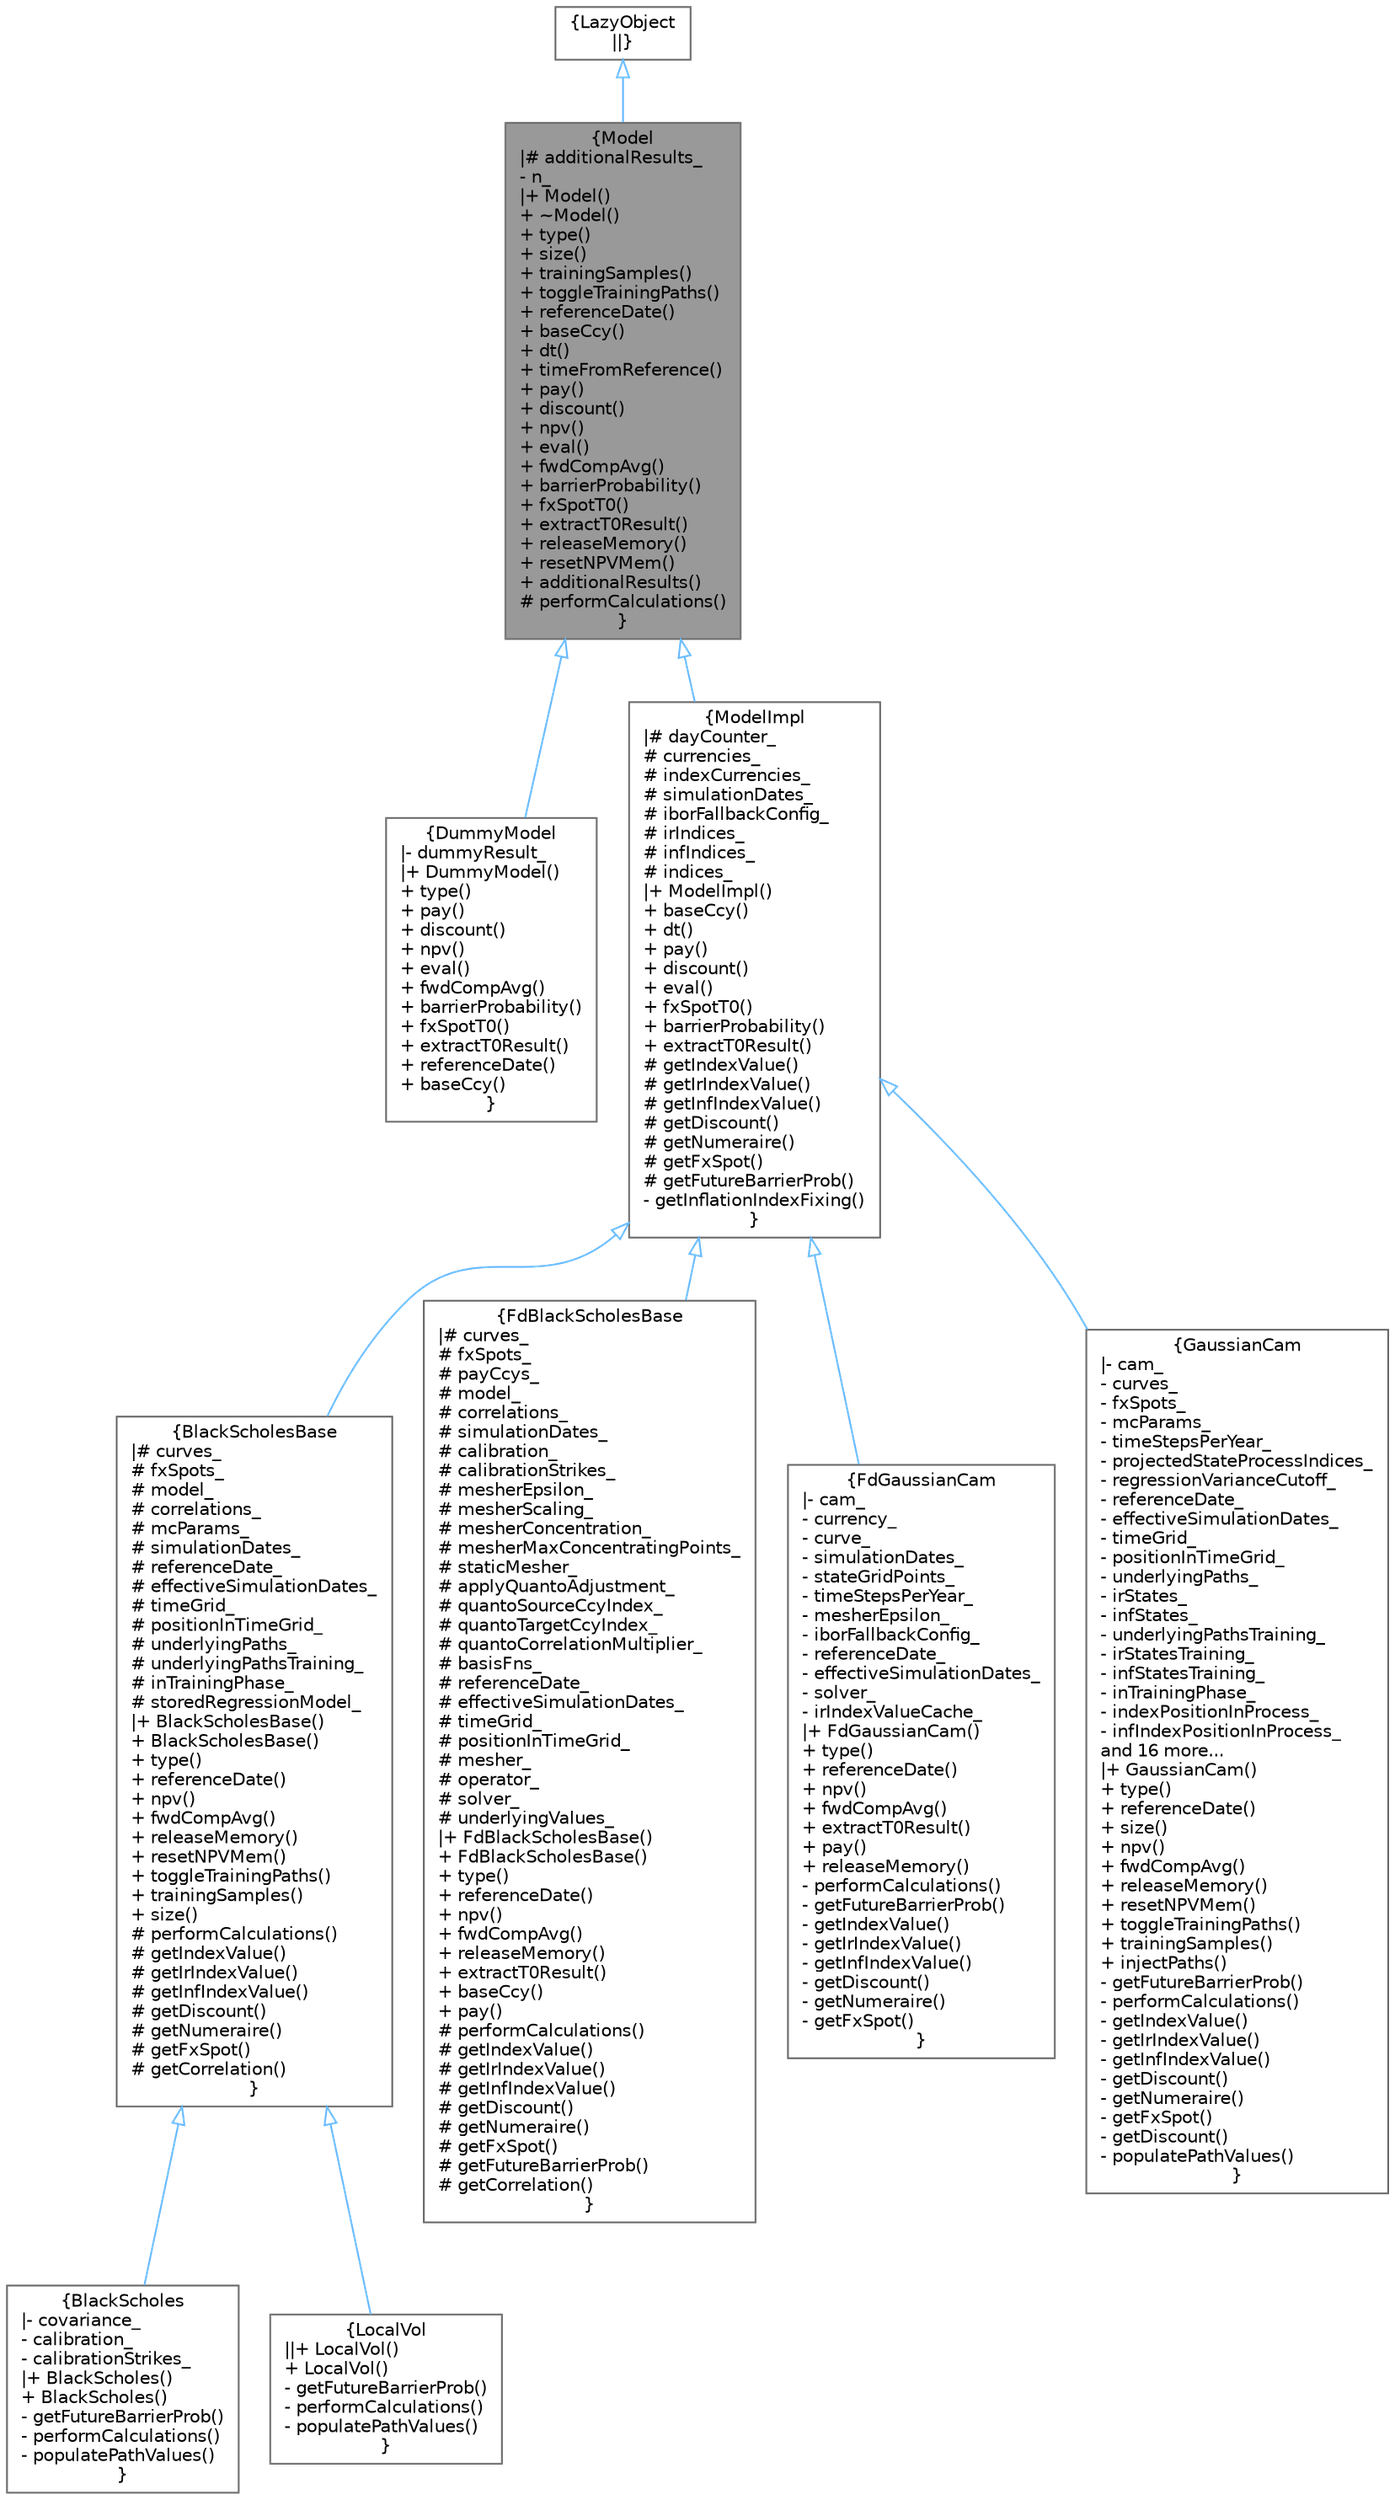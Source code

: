 digraph "Model"
{
 // INTERACTIVE_SVG=YES
 // LATEX_PDF_SIZE
  bgcolor="transparent";
  edge [fontname=Helvetica,fontsize=10,labelfontname=Helvetica,labelfontsize=10];
  node [fontname=Helvetica,fontsize=10,shape=box,height=0.2,width=0.4];
  Node1 [label="{Model\n|# additionalResults_\l- n_\l|+ Model()\l+ ~Model()\l+ type()\l+ size()\l+ trainingSamples()\l+ toggleTrainingPaths()\l+ referenceDate()\l+ baseCcy()\l+ dt()\l+ timeFromReference()\l+ pay()\l+ discount()\l+ npv()\l+ eval()\l+ fwdCompAvg()\l+ barrierProbability()\l+ fxSpotT0()\l+ extractT0Result()\l+ releaseMemory()\l+ resetNPVMem()\l+ additionalResults()\l# performCalculations()\l}",height=0.2,width=0.4,color="gray40", fillcolor="grey60", style="filled", fontcolor="black",tooltip=" "];
  Node2 -> Node1 [dir="back",color="steelblue1",style="solid",arrowtail="onormal"];
  Node2 [label="{LazyObject\n||}",height=0.2,width=0.4,color="gray40", fillcolor="white", style="filled",URL="$class_lazy_object.html",tooltip=" "];
  Node1 -> Node3 [dir="back",color="steelblue1",style="solid",arrowtail="onormal"];
  Node3 [label="{DummyModel\n|- dummyResult_\l|+ DummyModel()\l+ type()\l+ pay()\l+ discount()\l+ npv()\l+ eval()\l+ fwdCompAvg()\l+ barrierProbability()\l+ fxSpotT0()\l+ extractT0Result()\l+ referenceDate()\l+ baseCcy()\l}",height=0.2,width=0.4,color="gray40", fillcolor="white", style="filled",URL="$classore_1_1data_1_1_dummy_model.html",tooltip=" "];
  Node1 -> Node4 [dir="back",color="steelblue1",style="solid",arrowtail="onormal"];
  Node4 [label="{ModelImpl\n|# dayCounter_\l# currencies_\l# indexCurrencies_\l# simulationDates_\l# iborFallbackConfig_\l# irIndices_\l# infIndices_\l# indices_\l|+ ModelImpl()\l+ baseCcy()\l+ dt()\l+ pay()\l+ discount()\l+ eval()\l+ fxSpotT0()\l+ barrierProbability()\l+ extractT0Result()\l# getIndexValue()\l# getIrIndexValue()\l# getInfIndexValue()\l# getDiscount()\l# getNumeraire()\l# getFxSpot()\l# getFutureBarrierProb()\l- getInflationIndexFixing()\l}",height=0.2,width=0.4,color="gray40", fillcolor="white", style="filled",URL="$classore_1_1data_1_1_model_impl.html",tooltip=" "];
  Node4 -> Node5 [dir="back",color="steelblue1",style="solid",arrowtail="onormal"];
  Node5 [label="{BlackScholesBase\n|# curves_\l# fxSpots_\l# model_\l# correlations_\l# mcParams_\l# simulationDates_\l# referenceDate_\l# effectiveSimulationDates_\l# timeGrid_\l# positionInTimeGrid_\l# underlyingPaths_\l# underlyingPathsTraining_\l# inTrainingPhase_\l# storedRegressionModel_\l|+ BlackScholesBase()\l+ BlackScholesBase()\l+ type()\l+ referenceDate()\l+ npv()\l+ fwdCompAvg()\l+ releaseMemory()\l+ resetNPVMem()\l+ toggleTrainingPaths()\l+ trainingSamples()\l+ size()\l# performCalculations()\l# getIndexValue()\l# getIrIndexValue()\l# getInfIndexValue()\l# getDiscount()\l# getNumeraire()\l# getFxSpot()\l# getCorrelation()\l}",height=0.2,width=0.4,color="gray40", fillcolor="white", style="filled",URL="$classore_1_1data_1_1_black_scholes_base.html",tooltip=" "];
  Node5 -> Node6 [dir="back",color="steelblue1",style="solid",arrowtail="onormal"];
  Node6 [label="{BlackScholes\n|- covariance_\l- calibration_\l- calibrationStrikes_\l|+ BlackScholes()\l+ BlackScholes()\l- getFutureBarrierProb()\l- performCalculations()\l- populatePathValues()\l}",height=0.2,width=0.4,color="gray40", fillcolor="white", style="filled",URL="$classore_1_1data_1_1_black_scholes.html",tooltip=" "];
  Node5 -> Node7 [dir="back",color="steelblue1",style="solid",arrowtail="onormal"];
  Node7 [label="{LocalVol\n||+ LocalVol()\l+ LocalVol()\l- getFutureBarrierProb()\l- performCalculations()\l- populatePathValues()\l}",height=0.2,width=0.4,color="gray40", fillcolor="white", style="filled",URL="$classore_1_1data_1_1_local_vol.html",tooltip=" "];
  Node4 -> Node8 [dir="back",color="steelblue1",style="solid",arrowtail="onormal"];
  Node8 [label="{FdBlackScholesBase\n|# curves_\l# fxSpots_\l# payCcys_\l# model_\l# correlations_\l# simulationDates_\l# calibration_\l# calibrationStrikes_\l# mesherEpsilon_\l# mesherScaling_\l# mesherConcentration_\l# mesherMaxConcentratingPoints_\l# staticMesher_\l# applyQuantoAdjustment_\l# quantoSourceCcyIndex_\l# quantoTargetCcyIndex_\l# quantoCorrelationMultiplier_\l# basisFns_\l# referenceDate_\l# effectiveSimulationDates_\l# timeGrid_\l# positionInTimeGrid_\l# mesher_\l# operator_\l# solver_\l# underlyingValues_\l|+ FdBlackScholesBase()\l+ FdBlackScholesBase()\l+ type()\l+ referenceDate()\l+ npv()\l+ fwdCompAvg()\l+ releaseMemory()\l+ extractT0Result()\l+ baseCcy()\l+ pay()\l# performCalculations()\l# getIndexValue()\l# getIrIndexValue()\l# getInfIndexValue()\l# getDiscount()\l# getNumeraire()\l# getFxSpot()\l# getFutureBarrierProb()\l# getCorrelation()\l}",height=0.2,width=0.4,color="gray40", fillcolor="white", style="filled",URL="$classore_1_1data_1_1_fd_black_scholes_base.html",tooltip=" "];
  Node4 -> Node9 [dir="back",color="steelblue1",style="solid",arrowtail="onormal"];
  Node9 [label="{FdGaussianCam\n|- cam_\l- currency_\l- curve_\l- simulationDates_\l- stateGridPoints_\l- timeStepsPerYear_\l- mesherEpsilon_\l- iborFallbackConfig_\l- referenceDate_\l- effectiveSimulationDates_\l- solver_\l- irIndexValueCache_\l|+ FdGaussianCam()\l+ type()\l+ referenceDate()\l+ npv()\l+ fwdCompAvg()\l+ extractT0Result()\l+ pay()\l+ releaseMemory()\l- performCalculations()\l- getFutureBarrierProb()\l- getIndexValue()\l- getIrIndexValue()\l- getInfIndexValue()\l- getDiscount()\l- getNumeraire()\l- getFxSpot()\l}",height=0.2,width=0.4,color="gray40", fillcolor="white", style="filled",URL="$classore_1_1data_1_1_fd_gaussian_cam.html",tooltip=" "];
  Node4 -> Node10 [dir="back",color="steelblue1",style="solid",arrowtail="onormal"];
  Node10 [label="{GaussianCam\n|- cam_\l- curves_\l- fxSpots_\l- mcParams_\l- timeStepsPerYear_\l- projectedStateProcessIndices_\l- regressionVarianceCutoff_\l- referenceDate_\l- effectiveSimulationDates_\l- timeGrid_\l- positionInTimeGrid_\l- underlyingPaths_\l- irStates_\l- infStates_\l- underlyingPathsTraining_\l- irStatesTraining_\l- infStatesTraining_\l- inTrainingPhase_\l- indexPositionInProcess_\l- infIndexPositionInProcess_\land 16 more...\l|+ GaussianCam()\l+ type()\l+ referenceDate()\l+ size()\l+ npv()\l+ fwdCompAvg()\l+ releaseMemory()\l+ resetNPVMem()\l+ toggleTrainingPaths()\l+ trainingSamples()\l+ injectPaths()\l- getFutureBarrierProb()\l- performCalculations()\l- getIndexValue()\l- getIrIndexValue()\l- getInfIndexValue()\l- getDiscount()\l- getNumeraire()\l- getFxSpot()\l- getDiscount()\l- populatePathValues()\l}",height=0.2,width=0.4,color="gray40", fillcolor="white", style="filled",URL="$classore_1_1data_1_1_gaussian_cam.html",tooltip=" "];
}
